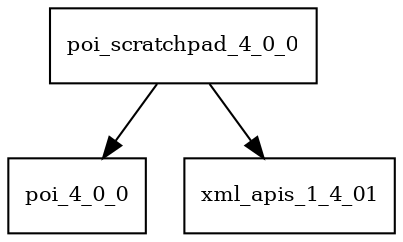 digraph poi_scratchpad_4_0_0_dependencies {
  node [shape = box, fontsize=10.0];
  poi_scratchpad_4_0_0 -> poi_4_0_0;
  poi_scratchpad_4_0_0 -> xml_apis_1_4_01;
}
